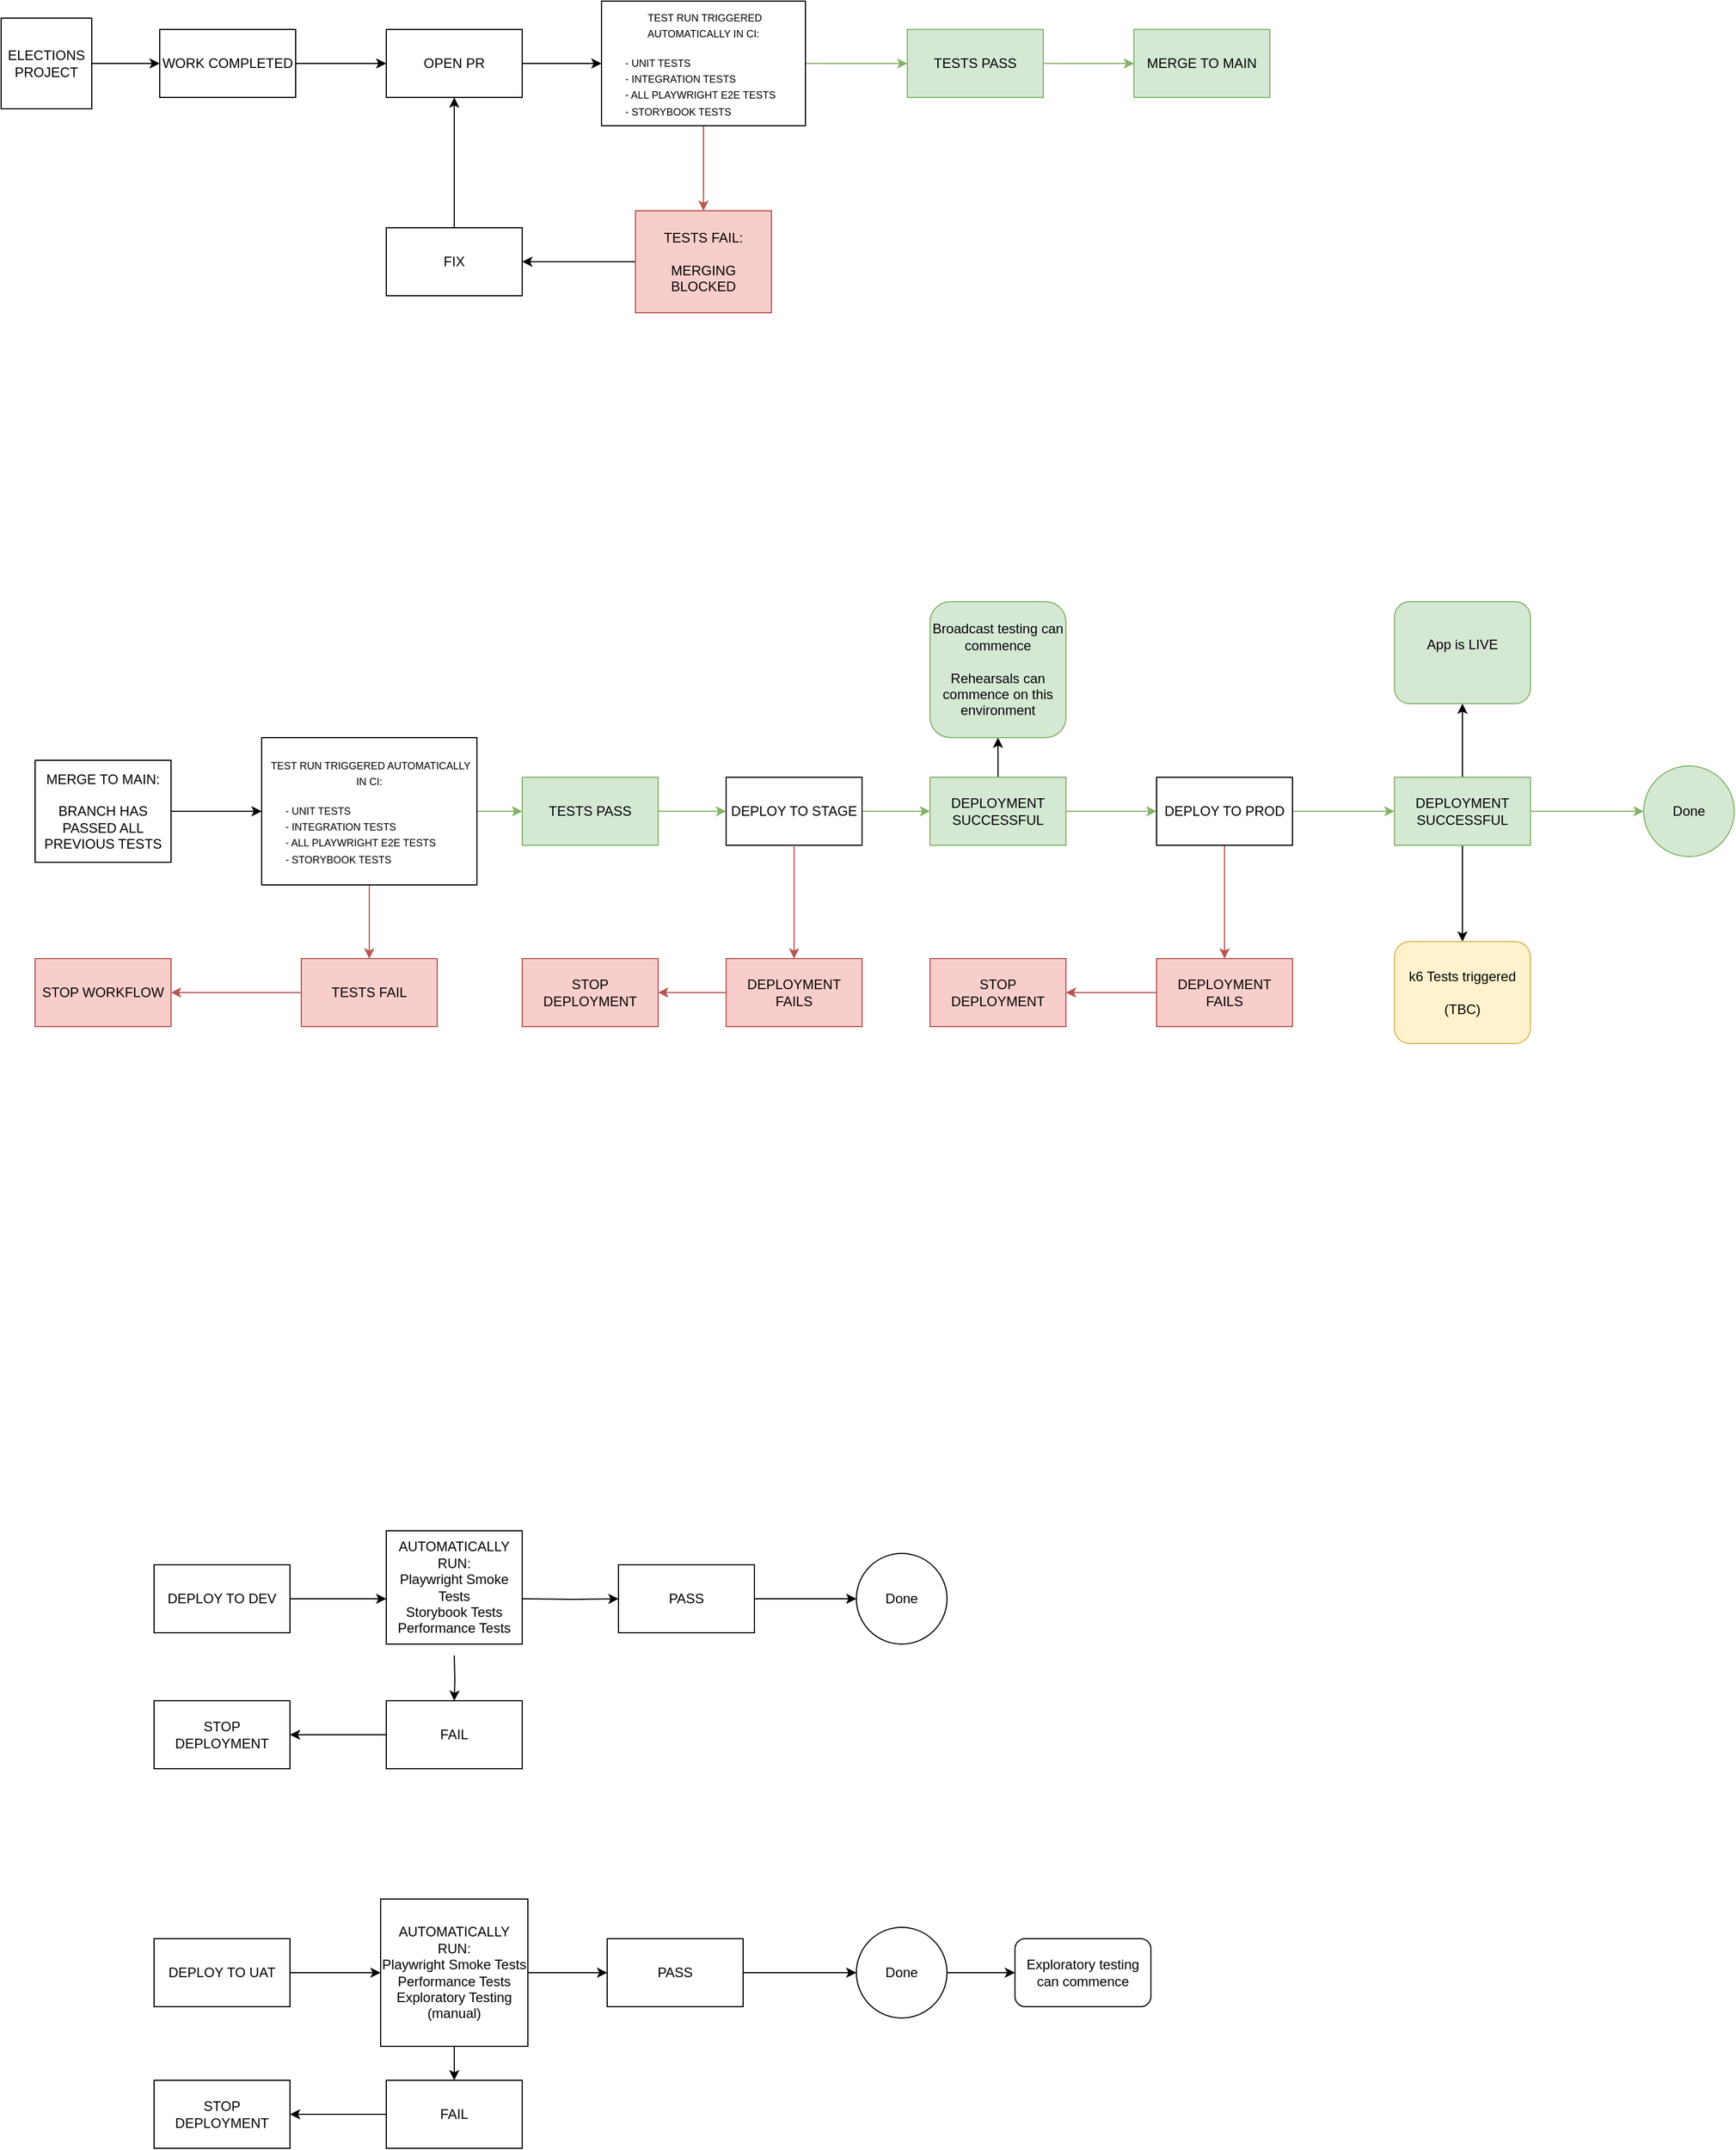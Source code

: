 <mxfile version="27.2.0">
  <diagram name="Page-1" id="F1OOcrW6D3RRBcVDZrj7">
    <mxGraphModel dx="1398" dy="1116" grid="1" gridSize="10" guides="1" tooltips="1" connect="1" arrows="1" fold="1" page="1" pageScale="1" pageWidth="2339" pageHeight="3300" math="0" shadow="0">
      <root>
        <mxCell id="0" />
        <mxCell id="1" parent="0" />
        <mxCell id="KTq_Er68q4V80zFjPGYi-22" value="" style="edgeStyle=orthogonalEdgeStyle;rounded=0;orthogonalLoop=1;jettySize=auto;html=1;" parent="1" source="KTq_Er68q4V80zFjPGYi-20" target="KTq_Er68q4V80zFjPGYi-21" edge="1">
          <mxGeometry relative="1" as="geometry" />
        </mxCell>
        <mxCell id="KTq_Er68q4V80zFjPGYi-20" value="ELECTIONS PROJECT" style="whiteSpace=wrap;html=1;aspect=fixed;" parent="1" vertex="1">
          <mxGeometry x="40" y="125" width="80" height="80" as="geometry" />
        </mxCell>
        <mxCell id="KTq_Er68q4V80zFjPGYi-24" value="" style="edgeStyle=orthogonalEdgeStyle;rounded=0;orthogonalLoop=1;jettySize=auto;html=1;" parent="1" source="KTq_Er68q4V80zFjPGYi-21" target="KTq_Er68q4V80zFjPGYi-23" edge="1">
          <mxGeometry relative="1" as="geometry" />
        </mxCell>
        <mxCell id="KTq_Er68q4V80zFjPGYi-21" value="WORK COMPLETED" style="whiteSpace=wrap;html=1;" parent="1" vertex="1">
          <mxGeometry x="180" y="135" width="120" height="60" as="geometry" />
        </mxCell>
        <mxCell id="KTq_Er68q4V80zFjPGYi-26" value="" style="edgeStyle=orthogonalEdgeStyle;rounded=0;orthogonalLoop=1;jettySize=auto;html=1;" parent="1" source="KTq_Er68q4V80zFjPGYi-23" target="KTq_Er68q4V80zFjPGYi-25" edge="1">
          <mxGeometry relative="1" as="geometry" />
        </mxCell>
        <mxCell id="KTq_Er68q4V80zFjPGYi-23" value="OPEN PR" style="whiteSpace=wrap;html=1;" parent="1" vertex="1">
          <mxGeometry x="380" y="135" width="120" height="60" as="geometry" />
        </mxCell>
        <mxCell id="KTq_Er68q4V80zFjPGYi-28" value="" style="edgeStyle=orthogonalEdgeStyle;rounded=0;orthogonalLoop=1;jettySize=auto;html=1;fillColor=#f8cecc;strokeColor=#b85450;" parent="1" source="KTq_Er68q4V80zFjPGYi-25" target="KTq_Er68q4V80zFjPGYi-27" edge="1">
          <mxGeometry relative="1" as="geometry" />
        </mxCell>
        <mxCell id="KTq_Er68q4V80zFjPGYi-33" value="" style="edgeStyle=orthogonalEdgeStyle;rounded=0;orthogonalLoop=1;jettySize=auto;html=1;fillColor=#d5e8d4;strokeColor=#82b366;" parent="1" source="KTq_Er68q4V80zFjPGYi-25" target="KTq_Er68q4V80zFjPGYi-32" edge="1">
          <mxGeometry relative="1" as="geometry" />
        </mxCell>
        <mxCell id="KTq_Er68q4V80zFjPGYi-25" value="&lt;font style=&quot;font-size: 9px;&quot;&gt;&amp;nbsp;TEST RUN TRIGGERED AUTOMATICALLY IN CI:&lt;/font&gt;&lt;div&gt;&lt;font style=&quot;font-size: 9px;&quot;&gt;&lt;br&gt;&lt;div style=&quot;text-align: left;&quot;&gt;&lt;span style=&quot;background-color: transparent; color: light-dark(rgb(0, 0, 0), rgb(255, 255, 255));&quot;&gt;&lt;span style=&quot;white-space: pre;&quot;&gt;&#x9;&lt;/span&gt;- UNIT TESTS&lt;/span&gt;&lt;/div&gt;&lt;/font&gt;&lt;div style=&quot;text-align: left;&quot;&gt;&lt;font style=&quot;font-size: 9px;&quot;&gt;&lt;span style=&quot;white-space: pre;&quot;&gt;&#x9;&lt;/span&gt;- INTEGRATION TESTS&lt;/font&gt;&lt;/div&gt;&lt;div style=&quot;text-align: left;&quot;&gt;&lt;font style=&quot;font-size: 9px;&quot;&gt;&lt;span style=&quot;white-space: pre;&quot;&gt;&#x9;&lt;/span&gt;- ALL PLAYWRIGHT E2E TESTS&lt;/font&gt;&lt;/div&gt;&lt;div style=&quot;text-align: left;&quot;&gt;&lt;font style=&quot;font-size: 9px;&quot;&gt;&lt;span style=&quot;white-space: pre;&quot;&gt;&#x9;&lt;/span&gt;- STORYBOOK TESTS&lt;/font&gt;&lt;/div&gt;&lt;/div&gt;" style="whiteSpace=wrap;html=1;" parent="1" vertex="1">
          <mxGeometry x="570" y="110" width="180" height="110" as="geometry" />
        </mxCell>
        <mxCell id="KTq_Er68q4V80zFjPGYi-30" value="" style="edgeStyle=orthogonalEdgeStyle;rounded=0;orthogonalLoop=1;jettySize=auto;html=1;" parent="1" source="KTq_Er68q4V80zFjPGYi-27" target="KTq_Er68q4V80zFjPGYi-29" edge="1">
          <mxGeometry relative="1" as="geometry" />
        </mxCell>
        <mxCell id="KTq_Er68q4V80zFjPGYi-27" value="TESTS FAIL:&lt;div&gt;&lt;br&gt;&lt;div&gt;MERGING BLOCKED&lt;/div&gt;&lt;/div&gt;" style="whiteSpace=wrap;html=1;fillColor=#f8cecc;strokeColor=#b85450;" parent="1" vertex="1">
          <mxGeometry x="600" y="295" width="120" height="90" as="geometry" />
        </mxCell>
        <mxCell id="KTq_Er68q4V80zFjPGYi-31" value="" style="edgeStyle=orthogonalEdgeStyle;rounded=0;orthogonalLoop=1;jettySize=auto;html=1;" parent="1" source="KTq_Er68q4V80zFjPGYi-29" target="KTq_Er68q4V80zFjPGYi-23" edge="1">
          <mxGeometry relative="1" as="geometry" />
        </mxCell>
        <mxCell id="KTq_Er68q4V80zFjPGYi-29" value="FIX" style="whiteSpace=wrap;html=1;" parent="1" vertex="1">
          <mxGeometry x="380" y="310" width="120" height="60" as="geometry" />
        </mxCell>
        <mxCell id="KTq_Er68q4V80zFjPGYi-35" value="" style="edgeStyle=orthogonalEdgeStyle;rounded=0;orthogonalLoop=1;jettySize=auto;html=1;fillColor=#d5e8d4;strokeColor=#82b366;" parent="1" source="KTq_Er68q4V80zFjPGYi-32" target="KTq_Er68q4V80zFjPGYi-34" edge="1">
          <mxGeometry relative="1" as="geometry" />
        </mxCell>
        <mxCell id="KTq_Er68q4V80zFjPGYi-32" value="TESTS PASS" style="whiteSpace=wrap;html=1;fillColor=#d5e8d4;strokeColor=#82b366;" parent="1" vertex="1">
          <mxGeometry x="840" y="135" width="120" height="60" as="geometry" />
        </mxCell>
        <mxCell id="KTq_Er68q4V80zFjPGYi-34" value="MERGE TO MAIN" style="whiteSpace=wrap;html=1;fillColor=#d5e8d4;strokeColor=#82b366;" parent="1" vertex="1">
          <mxGeometry x="1040" y="135" width="120" height="60" as="geometry" />
        </mxCell>
        <mxCell id="QdnYY8yoWKjvE_q9ZzVg-10" value="" style="edgeStyle=orthogonalEdgeStyle;rounded=0;orthogonalLoop=1;jettySize=auto;html=1;" parent="1" source="QdnYY8yoWKjvE_q9ZzVg-11" target="QdnYY8yoWKjvE_q9ZzVg-25" edge="1">
          <mxGeometry relative="1" as="geometry" />
        </mxCell>
        <mxCell id="QdnYY8yoWKjvE_q9ZzVg-11" value="DEPLOY TO UAT" style="whiteSpace=wrap;html=1;" parent="1" vertex="1">
          <mxGeometry x="175" y="1820" width="120" height="60" as="geometry" />
        </mxCell>
        <mxCell id="QdnYY8yoWKjvE_q9ZzVg-12" value="" style="edgeStyle=orthogonalEdgeStyle;rounded=0;orthogonalLoop=1;jettySize=auto;html=1;" parent="1" source="QdnYY8yoWKjvE_q9ZzVg-13" edge="1">
          <mxGeometry relative="1" as="geometry">
            <mxPoint x="380" y="1520" as="targetPoint" />
          </mxGeometry>
        </mxCell>
        <mxCell id="QdnYY8yoWKjvE_q9ZzVg-13" value="DEPLOY TO DEV" style="whiteSpace=wrap;html=1;" parent="1" vertex="1">
          <mxGeometry x="175" y="1490" width="120" height="60" as="geometry" />
        </mxCell>
        <mxCell id="QdnYY8yoWKjvE_q9ZzVg-21" value="" style="edgeStyle=orthogonalEdgeStyle;rounded=0;orthogonalLoop=1;jettySize=auto;html=1;" parent="1" target="QdnYY8yoWKjvE_q9ZzVg-48" edge="1">
          <mxGeometry relative="1" as="geometry">
            <mxPoint x="500" y="1520" as="sourcePoint" />
          </mxGeometry>
        </mxCell>
        <mxCell id="QdnYY8yoWKjvE_q9ZzVg-22" value="AUTOMATICALLY RUN:&lt;div&gt;Playwright Smoke Tests&lt;/div&gt;&lt;div&gt;Storybook Tests&lt;br style=&quot;border-color: var(--border-color);&quot;&gt;Performance Tests&lt;/div&gt;" style="whiteSpace=wrap;html=1;" parent="1" vertex="1">
          <mxGeometry x="380" y="1460" width="120" height="100" as="geometry" />
        </mxCell>
        <mxCell id="QdnYY8yoWKjvE_q9ZzVg-23" value="" style="edgeStyle=orthogonalEdgeStyle;rounded=0;orthogonalLoop=1;jettySize=auto;html=1;" parent="1" source="QdnYY8yoWKjvE_q9ZzVg-25" target="QdnYY8yoWKjvE_q9ZzVg-33" edge="1">
          <mxGeometry relative="1" as="geometry" />
        </mxCell>
        <mxCell id="QdnYY8yoWKjvE_q9ZzVg-24" value="" style="edgeStyle=orthogonalEdgeStyle;rounded=0;orthogonalLoop=1;jettySize=auto;html=1;" parent="1" source="QdnYY8yoWKjvE_q9ZzVg-25" target="QdnYY8yoWKjvE_q9ZzVg-46" edge="1">
          <mxGeometry relative="1" as="geometry" />
        </mxCell>
        <mxCell id="QdnYY8yoWKjvE_q9ZzVg-25" value="AUTOMATICALLY RUN:&lt;br&gt;Playwright Smoke Tests&lt;br&gt;Performance Tests&lt;br&gt;Exploratory Testing (manual)" style="whiteSpace=wrap;html=1;" parent="1" vertex="1">
          <mxGeometry x="375" y="1785" width="130" height="130" as="geometry" />
        </mxCell>
        <mxCell id="QdnYY8yoWKjvE_q9ZzVg-32" value="" style="edgeStyle=orthogonalEdgeStyle;rounded=0;orthogonalLoop=1;jettySize=auto;html=1;" parent="1" source="QdnYY8yoWKjvE_q9ZzVg-33" target="QdnYY8yoWKjvE_q9ZzVg-34" edge="1">
          <mxGeometry relative="1" as="geometry" />
        </mxCell>
        <mxCell id="QdnYY8yoWKjvE_q9ZzVg-33" value="FAIL" style="whiteSpace=wrap;html=1;" parent="1" vertex="1">
          <mxGeometry x="380" y="1945" width="120" height="60" as="geometry" />
        </mxCell>
        <mxCell id="QdnYY8yoWKjvE_q9ZzVg-34" value="STOP DEPLOYMENT" style="whiteSpace=wrap;html=1;" parent="1" vertex="1">
          <mxGeometry x="175" y="1945" width="120" height="60" as="geometry" />
        </mxCell>
        <mxCell id="QdnYY8yoWKjvE_q9ZzVg-45" value="" style="edgeStyle=orthogonalEdgeStyle;rounded=0;orthogonalLoop=1;jettySize=auto;html=1;" parent="1" source="QdnYY8yoWKjvE_q9ZzVg-46" target="QdnYY8yoWKjvE_q9ZzVg-51" edge="1">
          <mxGeometry relative="1" as="geometry" />
        </mxCell>
        <mxCell id="QdnYY8yoWKjvE_q9ZzVg-46" value="PASS" style="whiteSpace=wrap;html=1;" parent="1" vertex="1">
          <mxGeometry x="575" y="1820" width="120" height="60" as="geometry" />
        </mxCell>
        <mxCell id="QdnYY8yoWKjvE_q9ZzVg-47" value="" style="edgeStyle=orthogonalEdgeStyle;rounded=0;orthogonalLoop=1;jettySize=auto;html=1;" parent="1" source="QdnYY8yoWKjvE_q9ZzVg-48" edge="1">
          <mxGeometry relative="1" as="geometry">
            <mxPoint x="795" y="1520" as="targetPoint" />
          </mxGeometry>
        </mxCell>
        <mxCell id="QdnYY8yoWKjvE_q9ZzVg-48" value="PASS" style="whiteSpace=wrap;html=1;" parent="1" vertex="1">
          <mxGeometry x="585" y="1490" width="120" height="60" as="geometry" />
        </mxCell>
        <mxCell id="QdnYY8yoWKjvE_q9ZzVg-49" value="Done" style="ellipse;whiteSpace=wrap;html=1;" parent="1" vertex="1">
          <mxGeometry x="795" y="1480" width="80" height="80" as="geometry" />
        </mxCell>
        <mxCell id="QdnYY8yoWKjvE_q9ZzVg-50" value="" style="edgeStyle=orthogonalEdgeStyle;rounded=0;orthogonalLoop=1;jettySize=auto;html=1;" parent="1" source="QdnYY8yoWKjvE_q9ZzVg-51" target="QdnYY8yoWKjvE_q9ZzVg-56" edge="1">
          <mxGeometry relative="1" as="geometry" />
        </mxCell>
        <mxCell id="QdnYY8yoWKjvE_q9ZzVg-51" value="Done" style="ellipse;whiteSpace=wrap;html=1;" parent="1" vertex="1">
          <mxGeometry x="795" y="1810" width="80" height="80" as="geometry" />
        </mxCell>
        <mxCell id="QdnYY8yoWKjvE_q9ZzVg-56" value="Exploratory testing can commence" style="rounded=1;whiteSpace=wrap;html=1;" parent="1" vertex="1">
          <mxGeometry x="935" y="1820" width="120" height="60" as="geometry" />
        </mxCell>
        <mxCell id="QdnYY8yoWKjvE_q9ZzVg-58" value="" style="edgeStyle=orthogonalEdgeStyle;rounded=0;orthogonalLoop=1;jettySize=auto;html=1;" parent="1" target="QdnYY8yoWKjvE_q9ZzVg-60" edge="1">
          <mxGeometry relative="1" as="geometry">
            <mxPoint x="440" y="1570" as="sourcePoint" />
          </mxGeometry>
        </mxCell>
        <mxCell id="QdnYY8yoWKjvE_q9ZzVg-59" value="" style="edgeStyle=orthogonalEdgeStyle;rounded=0;orthogonalLoop=1;jettySize=auto;html=1;" parent="1" source="QdnYY8yoWKjvE_q9ZzVg-60" target="QdnYY8yoWKjvE_q9ZzVg-61" edge="1">
          <mxGeometry relative="1" as="geometry" />
        </mxCell>
        <mxCell id="QdnYY8yoWKjvE_q9ZzVg-60" value="FAIL" style="whiteSpace=wrap;html=1;" parent="1" vertex="1">
          <mxGeometry x="380" y="1610" width="120" height="60" as="geometry" />
        </mxCell>
        <mxCell id="QdnYY8yoWKjvE_q9ZzVg-61" value="STOP DEPLOYMENT" style="whiteSpace=wrap;html=1;" parent="1" vertex="1">
          <mxGeometry x="175" y="1610" width="120" height="60" as="geometry" />
        </mxCell>
        <mxCell id="QdnYY8yoWKjvE_q9ZzVg-79" style="edgeStyle=orthogonalEdgeStyle;rounded=0;orthogonalLoop=1;jettySize=auto;html=1;exitX=1;exitY=0.5;exitDx=0;exitDy=0;entryX=0;entryY=0.5;entryDx=0;entryDy=0;" parent="1" source="QdnYY8yoWKjvE_q9ZzVg-63" target="QdnYY8yoWKjvE_q9ZzVg-64" edge="1">
          <mxGeometry relative="1" as="geometry" />
        </mxCell>
        <mxCell id="QdnYY8yoWKjvE_q9ZzVg-63" value="MERGE TO MAIN:&lt;div&gt;&lt;br&gt;&lt;/div&gt;&lt;div&gt;BRANCH HAS PASSED ALL PREVIOUS TESTS&lt;/div&gt;" style="whiteSpace=wrap;html=1;" parent="1" vertex="1">
          <mxGeometry x="70" y="780" width="120" height="90" as="geometry" />
        </mxCell>
        <mxCell id="QdnYY8yoWKjvE_q9ZzVg-80" style="edgeStyle=orthogonalEdgeStyle;rounded=0;orthogonalLoop=1;jettySize=auto;html=1;exitX=1;exitY=0.5;exitDx=0;exitDy=0;fillColor=#d5e8d4;strokeColor=#82b366;" parent="1" source="QdnYY8yoWKjvE_q9ZzVg-64" target="QdnYY8yoWKjvE_q9ZzVg-65" edge="1">
          <mxGeometry relative="1" as="geometry" />
        </mxCell>
        <mxCell id="QdnYY8yoWKjvE_q9ZzVg-87" style="edgeStyle=orthogonalEdgeStyle;rounded=0;orthogonalLoop=1;jettySize=auto;html=1;exitX=0.5;exitY=1;exitDx=0;exitDy=0;entryX=0.5;entryY=0;entryDx=0;entryDy=0;fillColor=#f8cecc;strokeColor=#b85450;" parent="1" source="QdnYY8yoWKjvE_q9ZzVg-64" target="QdnYY8yoWKjvE_q9ZzVg-67" edge="1">
          <mxGeometry relative="1" as="geometry" />
        </mxCell>
        <mxCell id="QdnYY8yoWKjvE_q9ZzVg-64" value="&lt;font style=&quot;font-size: 9px;&quot;&gt;&amp;nbsp;TEST RUN TRIGGERED AUTOMATICALLY IN CI:&lt;/font&gt;&lt;div&gt;&lt;font style=&quot;font-size: 9px;&quot;&gt;&lt;br&gt;&lt;div style=&quot;text-align: left;&quot;&gt;&lt;span style=&quot;background-color: transparent; color: light-dark(rgb(0, 0, 0), rgb(255, 255, 255));&quot;&gt;&lt;span style=&quot;white-space: pre;&quot;&gt;&#x9;&lt;/span&gt;- UNIT TESTS&lt;/span&gt;&lt;/div&gt;&lt;/font&gt;&lt;div style=&quot;text-align: left;&quot;&gt;&lt;font style=&quot;font-size: 9px;&quot;&gt;&lt;span style=&quot;white-space: pre;&quot;&gt;&#x9;&lt;/span&gt;- INTEGRATION TESTS&lt;/font&gt;&lt;/div&gt;&lt;div style=&quot;text-align: left;&quot;&gt;&lt;font style=&quot;font-size: 9px;&quot;&gt;&lt;span style=&quot;white-space: pre;&quot;&gt;&#x9;&lt;/span&gt;- ALL PLAYWRIGHT E2E TESTS&lt;/font&gt;&lt;/div&gt;&lt;div style=&quot;text-align: left;&quot;&gt;&lt;font style=&quot;font-size: 9px;&quot;&gt;&lt;span style=&quot;white-space: pre;&quot;&gt;&#x9;&lt;/span&gt;- STORYBOOK TESTS&lt;/font&gt;&lt;/div&gt;&lt;/div&gt;" style="whiteSpace=wrap;html=1;" parent="1" vertex="1">
          <mxGeometry x="270" y="760" width="190" height="130" as="geometry" />
        </mxCell>
        <mxCell id="QdnYY8yoWKjvE_q9ZzVg-81" style="edgeStyle=orthogonalEdgeStyle;rounded=0;orthogonalLoop=1;jettySize=auto;html=1;exitX=1;exitY=0.5;exitDx=0;exitDy=0;entryX=0;entryY=0.5;entryDx=0;entryDy=0;fillColor=#d5e8d4;strokeColor=#82b366;" parent="1" source="QdnYY8yoWKjvE_q9ZzVg-65" target="QdnYY8yoWKjvE_q9ZzVg-69" edge="1">
          <mxGeometry relative="1" as="geometry" />
        </mxCell>
        <mxCell id="QdnYY8yoWKjvE_q9ZzVg-65" value="TESTS PASS" style="whiteSpace=wrap;html=1;fillColor=#d5e8d4;strokeColor=#82b366;" parent="1" vertex="1">
          <mxGeometry x="500" y="795" width="120" height="60" as="geometry" />
        </mxCell>
        <mxCell id="QdnYY8yoWKjvE_q9ZzVg-66" value="Done" style="ellipse;whiteSpace=wrap;html=1;fillColor=#d5e8d4;strokeColor=#82b366;" parent="1" vertex="1">
          <mxGeometry x="1490" y="785" width="80" height="80" as="geometry" />
        </mxCell>
        <mxCell id="QdnYY8yoWKjvE_q9ZzVg-88" style="edgeStyle=orthogonalEdgeStyle;rounded=0;orthogonalLoop=1;jettySize=auto;html=1;exitX=0;exitY=0.5;exitDx=0;exitDy=0;entryX=1;entryY=0.5;entryDx=0;entryDy=0;fillColor=#f8cecc;strokeColor=#b85450;" parent="1" source="QdnYY8yoWKjvE_q9ZzVg-67" target="QdnYY8yoWKjvE_q9ZzVg-68" edge="1">
          <mxGeometry relative="1" as="geometry" />
        </mxCell>
        <mxCell id="QdnYY8yoWKjvE_q9ZzVg-67" value="TESTS FAIL" style="whiteSpace=wrap;html=1;fillColor=#f8cecc;strokeColor=#b85450;" parent="1" vertex="1">
          <mxGeometry x="305" y="955" width="120" height="60" as="geometry" />
        </mxCell>
        <mxCell id="QdnYY8yoWKjvE_q9ZzVg-68" value="STOP WORKFLOW" style="whiteSpace=wrap;html=1;fillColor=#f8cecc;strokeColor=#b85450;" parent="1" vertex="1">
          <mxGeometry x="70" y="955" width="120" height="60" as="geometry" />
        </mxCell>
        <mxCell id="QdnYY8yoWKjvE_q9ZzVg-83" style="edgeStyle=orthogonalEdgeStyle;rounded=0;orthogonalLoop=1;jettySize=auto;html=1;exitX=1;exitY=0.5;exitDx=0;exitDy=0;entryX=0;entryY=0.5;entryDx=0;entryDy=0;fillColor=#d5e8d4;strokeColor=#82b366;" parent="1" source="QdnYY8yoWKjvE_q9ZzVg-69" target="QdnYY8yoWKjvE_q9ZzVg-72" edge="1">
          <mxGeometry relative="1" as="geometry" />
        </mxCell>
        <mxCell id="QdnYY8yoWKjvE_q9ZzVg-69" value="DEPLOY TO STAGE" style="whiteSpace=wrap;html=1;" parent="1" vertex="1">
          <mxGeometry x="680" y="795" width="120" height="60" as="geometry" />
        </mxCell>
        <mxCell id="QdnYY8yoWKjvE_q9ZzVg-90" style="edgeStyle=orthogonalEdgeStyle;rounded=0;orthogonalLoop=1;jettySize=auto;html=1;exitX=0;exitY=0.5;exitDx=0;exitDy=0;entryX=1;entryY=0.5;entryDx=0;entryDy=0;fillColor=#f8cecc;strokeColor=#b85450;" parent="1" source="QdnYY8yoWKjvE_q9ZzVg-70" target="QdnYY8yoWKjvE_q9ZzVg-71" edge="1">
          <mxGeometry relative="1" as="geometry" />
        </mxCell>
        <mxCell id="QdnYY8yoWKjvE_q9ZzVg-70" value="DEPLOYMENT FAILS" style="whiteSpace=wrap;html=1;fillColor=#f8cecc;strokeColor=#b85450;" parent="1" vertex="1">
          <mxGeometry x="680" y="955" width="120" height="60" as="geometry" />
        </mxCell>
        <mxCell id="QdnYY8yoWKjvE_q9ZzVg-71" value="STOP DEPLOYMENT" style="whiteSpace=wrap;html=1;fillColor=#f8cecc;strokeColor=#b85450;" parent="1" vertex="1">
          <mxGeometry x="500" y="955" width="120" height="60" as="geometry" />
        </mxCell>
        <mxCell id="QdnYY8yoWKjvE_q9ZzVg-84" style="edgeStyle=orthogonalEdgeStyle;rounded=0;orthogonalLoop=1;jettySize=auto;html=1;exitX=1;exitY=0.5;exitDx=0;exitDy=0;entryX=0;entryY=0.5;entryDx=0;entryDy=0;fillColor=#d5e8d4;strokeColor=#82b366;" parent="1" source="QdnYY8yoWKjvE_q9ZzVg-72" target="QdnYY8yoWKjvE_q9ZzVg-73" edge="1">
          <mxGeometry relative="1" as="geometry" />
        </mxCell>
        <mxCell id="QdnYY8yoWKjvE_q9ZzVg-91" value="" style="edgeStyle=orthogonalEdgeStyle;rounded=0;orthogonalLoop=1;jettySize=auto;html=1;" parent="1" source="QdnYY8yoWKjvE_q9ZzVg-72" edge="1">
          <mxGeometry relative="1" as="geometry">
            <mxPoint x="920" y="760" as="targetPoint" />
          </mxGeometry>
        </mxCell>
        <mxCell id="QdnYY8yoWKjvE_q9ZzVg-72" value="DEPLOYMENT SUCCESSFUL" style="whiteSpace=wrap;html=1;fillColor=#d5e8d4;strokeColor=#82b366;" parent="1" vertex="1">
          <mxGeometry x="860" y="795" width="120" height="60" as="geometry" />
        </mxCell>
        <mxCell id="QdnYY8yoWKjvE_q9ZzVg-94" value="" style="edgeStyle=orthogonalEdgeStyle;rounded=0;orthogonalLoop=1;jettySize=auto;html=1;fillColor=#d5e8d4;strokeColor=#82b366;" parent="1" source="QdnYY8yoWKjvE_q9ZzVg-73" target="QdnYY8yoWKjvE_q9ZzVg-92" edge="1">
          <mxGeometry relative="1" as="geometry" />
        </mxCell>
        <mxCell id="QdnYY8yoWKjvE_q9ZzVg-95" value="" style="edgeStyle=orthogonalEdgeStyle;rounded=0;orthogonalLoop=1;jettySize=auto;html=1;fillColor=#f8cecc;strokeColor=#b85450;" parent="1" source="QdnYY8yoWKjvE_q9ZzVg-73" target="QdnYY8yoWKjvE_q9ZzVg-75" edge="1">
          <mxGeometry relative="1" as="geometry" />
        </mxCell>
        <mxCell id="QdnYY8yoWKjvE_q9ZzVg-73" value="DEPLOY TO PROD" style="whiteSpace=wrap;html=1;" parent="1" vertex="1">
          <mxGeometry x="1060" y="795" width="120" height="60" as="geometry" />
        </mxCell>
        <mxCell id="QdnYY8yoWKjvE_q9ZzVg-96" value="" style="edgeStyle=orthogonalEdgeStyle;rounded=0;orthogonalLoop=1;jettySize=auto;html=1;fillColor=#f8cecc;strokeColor=#b85450;" parent="1" source="QdnYY8yoWKjvE_q9ZzVg-75" target="QdnYY8yoWKjvE_q9ZzVg-76" edge="1">
          <mxGeometry relative="1" as="geometry">
            <Array as="points">
              <mxPoint x="1010" y="985" />
              <mxPoint x="1010" y="985" />
            </Array>
          </mxGeometry>
        </mxCell>
        <mxCell id="QdnYY8yoWKjvE_q9ZzVg-75" value="DEPLOYMENT FAILS" style="whiteSpace=wrap;html=1;fillColor=#f8cecc;strokeColor=#b85450;" parent="1" vertex="1">
          <mxGeometry x="1060" y="955" width="120" height="60" as="geometry" />
        </mxCell>
        <mxCell id="QdnYY8yoWKjvE_q9ZzVg-76" value="STOP DEPLOYMENT" style="whiteSpace=wrap;html=1;fillColor=#f8cecc;strokeColor=#b85450;" parent="1" vertex="1">
          <mxGeometry x="860" y="955" width="120" height="60" as="geometry" />
        </mxCell>
        <mxCell id="QdnYY8yoWKjvE_q9ZzVg-77" value="Broadcast testing can commence&lt;div&gt;&lt;br&gt;&lt;/div&gt;&lt;div&gt;Rehearsals can commence on this environment&lt;/div&gt;" style="rounded=1;whiteSpace=wrap;html=1;fillColor=#d5e8d4;strokeColor=#82b366;" parent="1" vertex="1">
          <mxGeometry x="860" y="640" width="120" height="120" as="geometry" />
        </mxCell>
        <mxCell id="QdnYY8yoWKjvE_q9ZzVg-78" value="&lt;div&gt;App is LIVE&lt;/div&gt;&lt;div&gt;&lt;br&gt;&lt;/div&gt;" style="rounded=1;whiteSpace=wrap;html=1;align=center;fillColor=#d5e8d4;strokeColor=#82b366;" parent="1" vertex="1">
          <mxGeometry x="1270" y="640" width="120" height="90" as="geometry" />
        </mxCell>
        <mxCell id="QdnYY8yoWKjvE_q9ZzVg-89" style="edgeStyle=orthogonalEdgeStyle;rounded=0;orthogonalLoop=1;jettySize=auto;html=1;exitX=0.5;exitY=1;exitDx=0;exitDy=0;entryX=0.5;entryY=0;entryDx=0;entryDy=0;fillColor=#f8cecc;strokeColor=#b85450;" parent="1" source="QdnYY8yoWKjvE_q9ZzVg-69" target="QdnYY8yoWKjvE_q9ZzVg-70" edge="1">
          <mxGeometry relative="1" as="geometry" />
        </mxCell>
        <mxCell id="QdnYY8yoWKjvE_q9ZzVg-93" value="" style="edgeStyle=orthogonalEdgeStyle;rounded=0;orthogonalLoop=1;jettySize=auto;html=1;" parent="1" source="QdnYY8yoWKjvE_q9ZzVg-92" edge="1">
          <mxGeometry relative="1" as="geometry">
            <mxPoint x="1330" y="730" as="targetPoint" />
          </mxGeometry>
        </mxCell>
        <mxCell id="QdnYY8yoWKjvE_q9ZzVg-97" value="" style="edgeStyle=orthogonalEdgeStyle;rounded=0;orthogonalLoop=1;jettySize=auto;html=1;fillColor=#d5e8d4;strokeColor=#82b366;" parent="1" source="QdnYY8yoWKjvE_q9ZzVg-92" target="QdnYY8yoWKjvE_q9ZzVg-66" edge="1">
          <mxGeometry relative="1" as="geometry" />
        </mxCell>
        <mxCell id="dj7URQojnmfW7r0EjaQN-2" value="" style="edgeStyle=orthogonalEdgeStyle;rounded=0;orthogonalLoop=1;jettySize=auto;html=1;" edge="1" parent="1" source="QdnYY8yoWKjvE_q9ZzVg-92" target="dj7URQojnmfW7r0EjaQN-1">
          <mxGeometry relative="1" as="geometry" />
        </mxCell>
        <mxCell id="QdnYY8yoWKjvE_q9ZzVg-92" value="DEPLOYMENT SUCCESSFUL" style="whiteSpace=wrap;html=1;fillColor=#d5e8d4;strokeColor=#82b366;" parent="1" vertex="1">
          <mxGeometry x="1270" y="795" width="120" height="60" as="geometry" />
        </mxCell>
        <mxCell id="dj7URQojnmfW7r0EjaQN-1" value="&lt;div&gt;k6 Tests triggered&lt;br&gt;&lt;br&gt;(TBC)&lt;/div&gt;" style="rounded=1;whiteSpace=wrap;html=1;align=center;fillColor=#fff2cc;strokeColor=#d6b656;" vertex="1" parent="1">
          <mxGeometry x="1270" y="940" width="120" height="90" as="geometry" />
        </mxCell>
      </root>
    </mxGraphModel>
  </diagram>
</mxfile>
